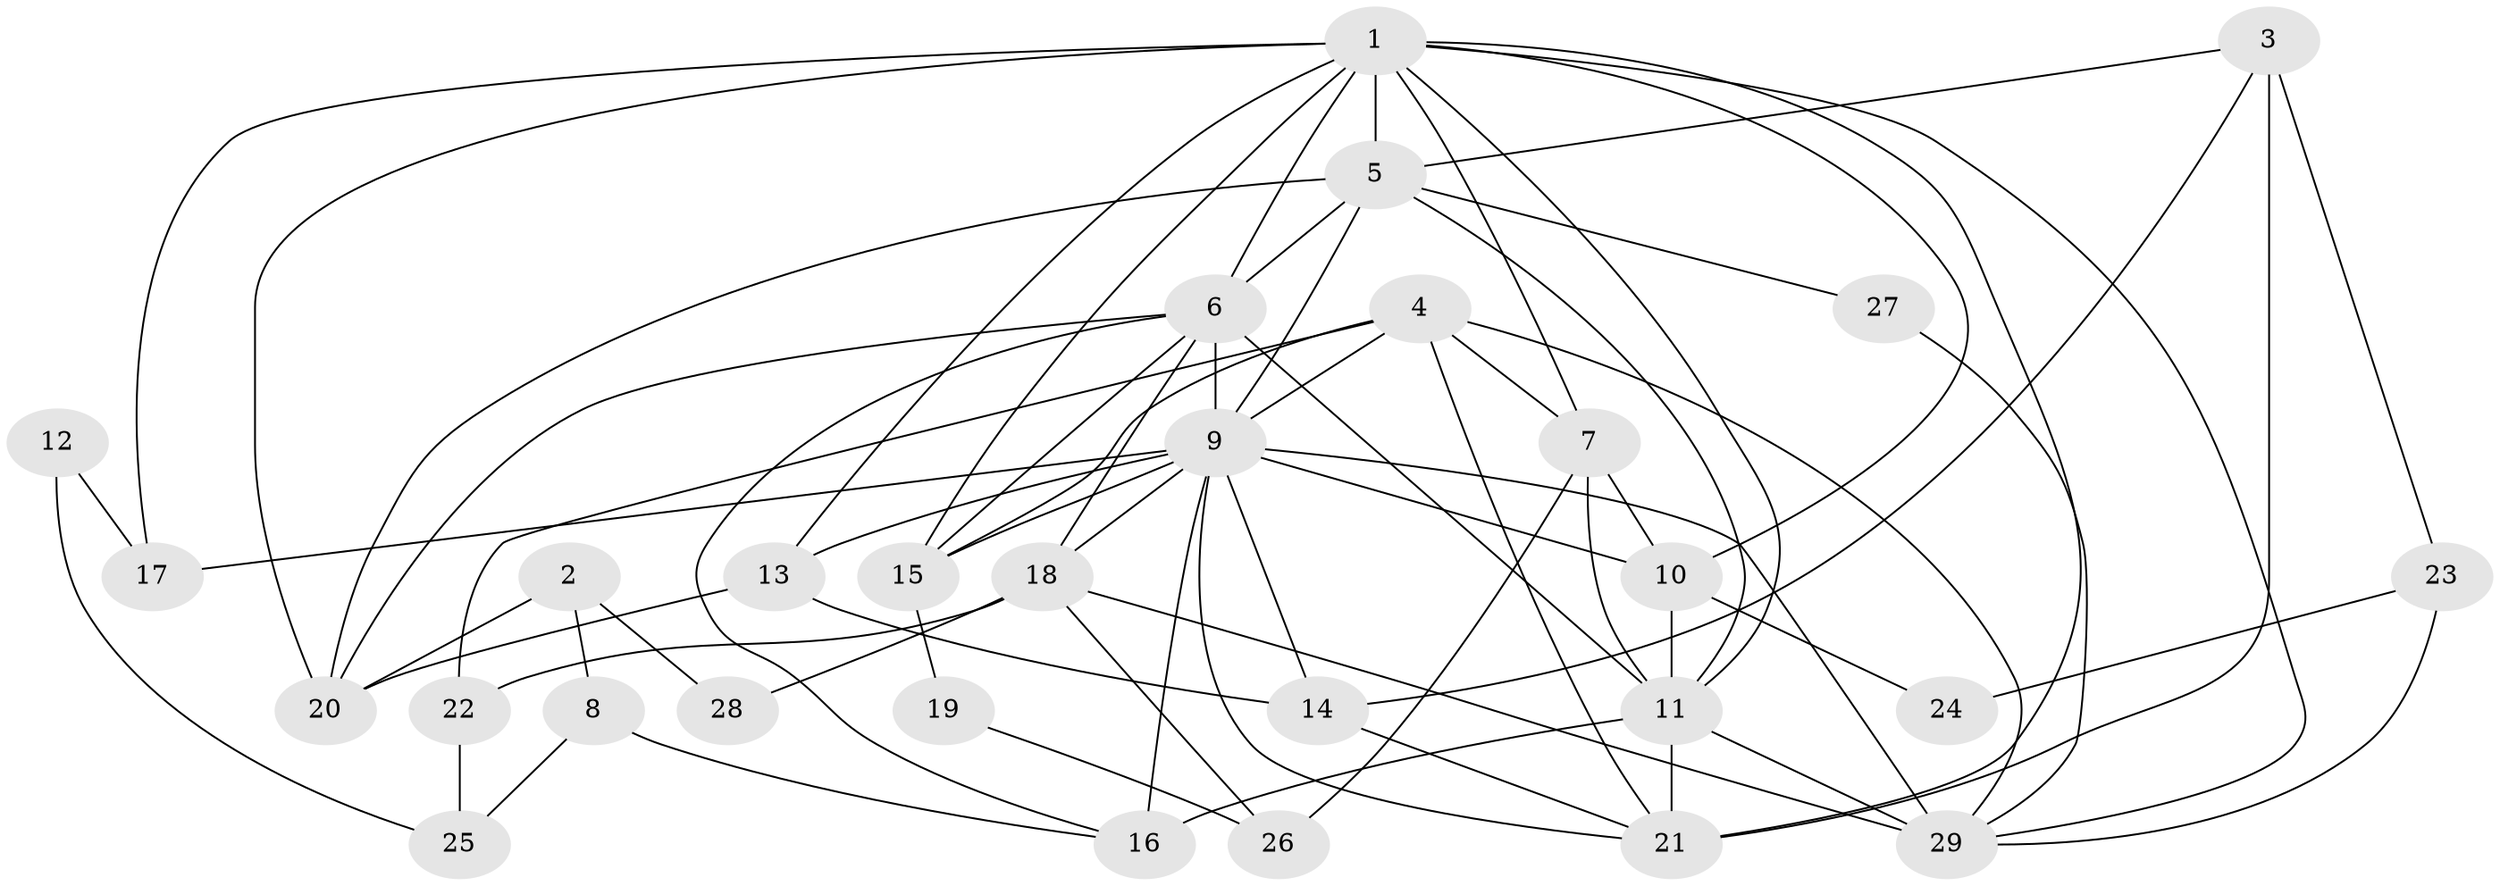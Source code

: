 // original degree distribution, {5: 0.15517241379310345, 4: 0.27586206896551724, 3: 0.39655172413793105, 6: 0.08620689655172414, 2: 0.05172413793103448, 9: 0.034482758620689655}
// Generated by graph-tools (version 1.1) at 2025/36/03/09/25 02:36:00]
// undirected, 29 vertices, 69 edges
graph export_dot {
graph [start="1"]
  node [color=gray90,style=filled];
  1;
  2;
  3;
  4;
  5;
  6;
  7;
  8;
  9;
  10;
  11;
  12;
  13;
  14;
  15;
  16;
  17;
  18;
  19;
  20;
  21;
  22;
  23;
  24;
  25;
  26;
  27;
  28;
  29;
  1 -- 5 [weight=1.0];
  1 -- 6 [weight=3.0];
  1 -- 7 [weight=2.0];
  1 -- 10 [weight=1.0];
  1 -- 11 [weight=1.0];
  1 -- 13 [weight=1.0];
  1 -- 15 [weight=1.0];
  1 -- 17 [weight=1.0];
  1 -- 20 [weight=1.0];
  1 -- 21 [weight=2.0];
  1 -- 29 [weight=1.0];
  2 -- 8 [weight=1.0];
  2 -- 20 [weight=1.0];
  2 -- 28 [weight=1.0];
  3 -- 5 [weight=1.0];
  3 -- 14 [weight=1.0];
  3 -- 21 [weight=2.0];
  3 -- 23 [weight=1.0];
  4 -- 7 [weight=1.0];
  4 -- 9 [weight=1.0];
  4 -- 15 [weight=2.0];
  4 -- 21 [weight=1.0];
  4 -- 22 [weight=1.0];
  4 -- 29 [weight=1.0];
  5 -- 6 [weight=1.0];
  5 -- 9 [weight=1.0];
  5 -- 11 [weight=1.0];
  5 -- 20 [weight=1.0];
  5 -- 27 [weight=1.0];
  6 -- 9 [weight=1.0];
  6 -- 11 [weight=1.0];
  6 -- 15 [weight=1.0];
  6 -- 16 [weight=1.0];
  6 -- 18 [weight=1.0];
  6 -- 20 [weight=1.0];
  7 -- 10 [weight=1.0];
  7 -- 11 [weight=3.0];
  7 -- 26 [weight=1.0];
  8 -- 16 [weight=1.0];
  8 -- 25 [weight=1.0];
  9 -- 10 [weight=1.0];
  9 -- 13 [weight=1.0];
  9 -- 14 [weight=1.0];
  9 -- 15 [weight=1.0];
  9 -- 16 [weight=3.0];
  9 -- 17 [weight=1.0];
  9 -- 18 [weight=1.0];
  9 -- 21 [weight=1.0];
  9 -- 29 [weight=2.0];
  10 -- 11 [weight=2.0];
  10 -- 24 [weight=1.0];
  11 -- 16 [weight=1.0];
  11 -- 21 [weight=2.0];
  11 -- 29 [weight=1.0];
  12 -- 17 [weight=1.0];
  12 -- 25 [weight=1.0];
  13 -- 14 [weight=1.0];
  13 -- 20 [weight=1.0];
  14 -- 21 [weight=1.0];
  15 -- 19 [weight=1.0];
  18 -- 22 [weight=1.0];
  18 -- 26 [weight=1.0];
  18 -- 28 [weight=1.0];
  18 -- 29 [weight=1.0];
  19 -- 26 [weight=1.0];
  22 -- 25 [weight=1.0];
  23 -- 24 [weight=1.0];
  23 -- 29 [weight=1.0];
  27 -- 29 [weight=1.0];
}
